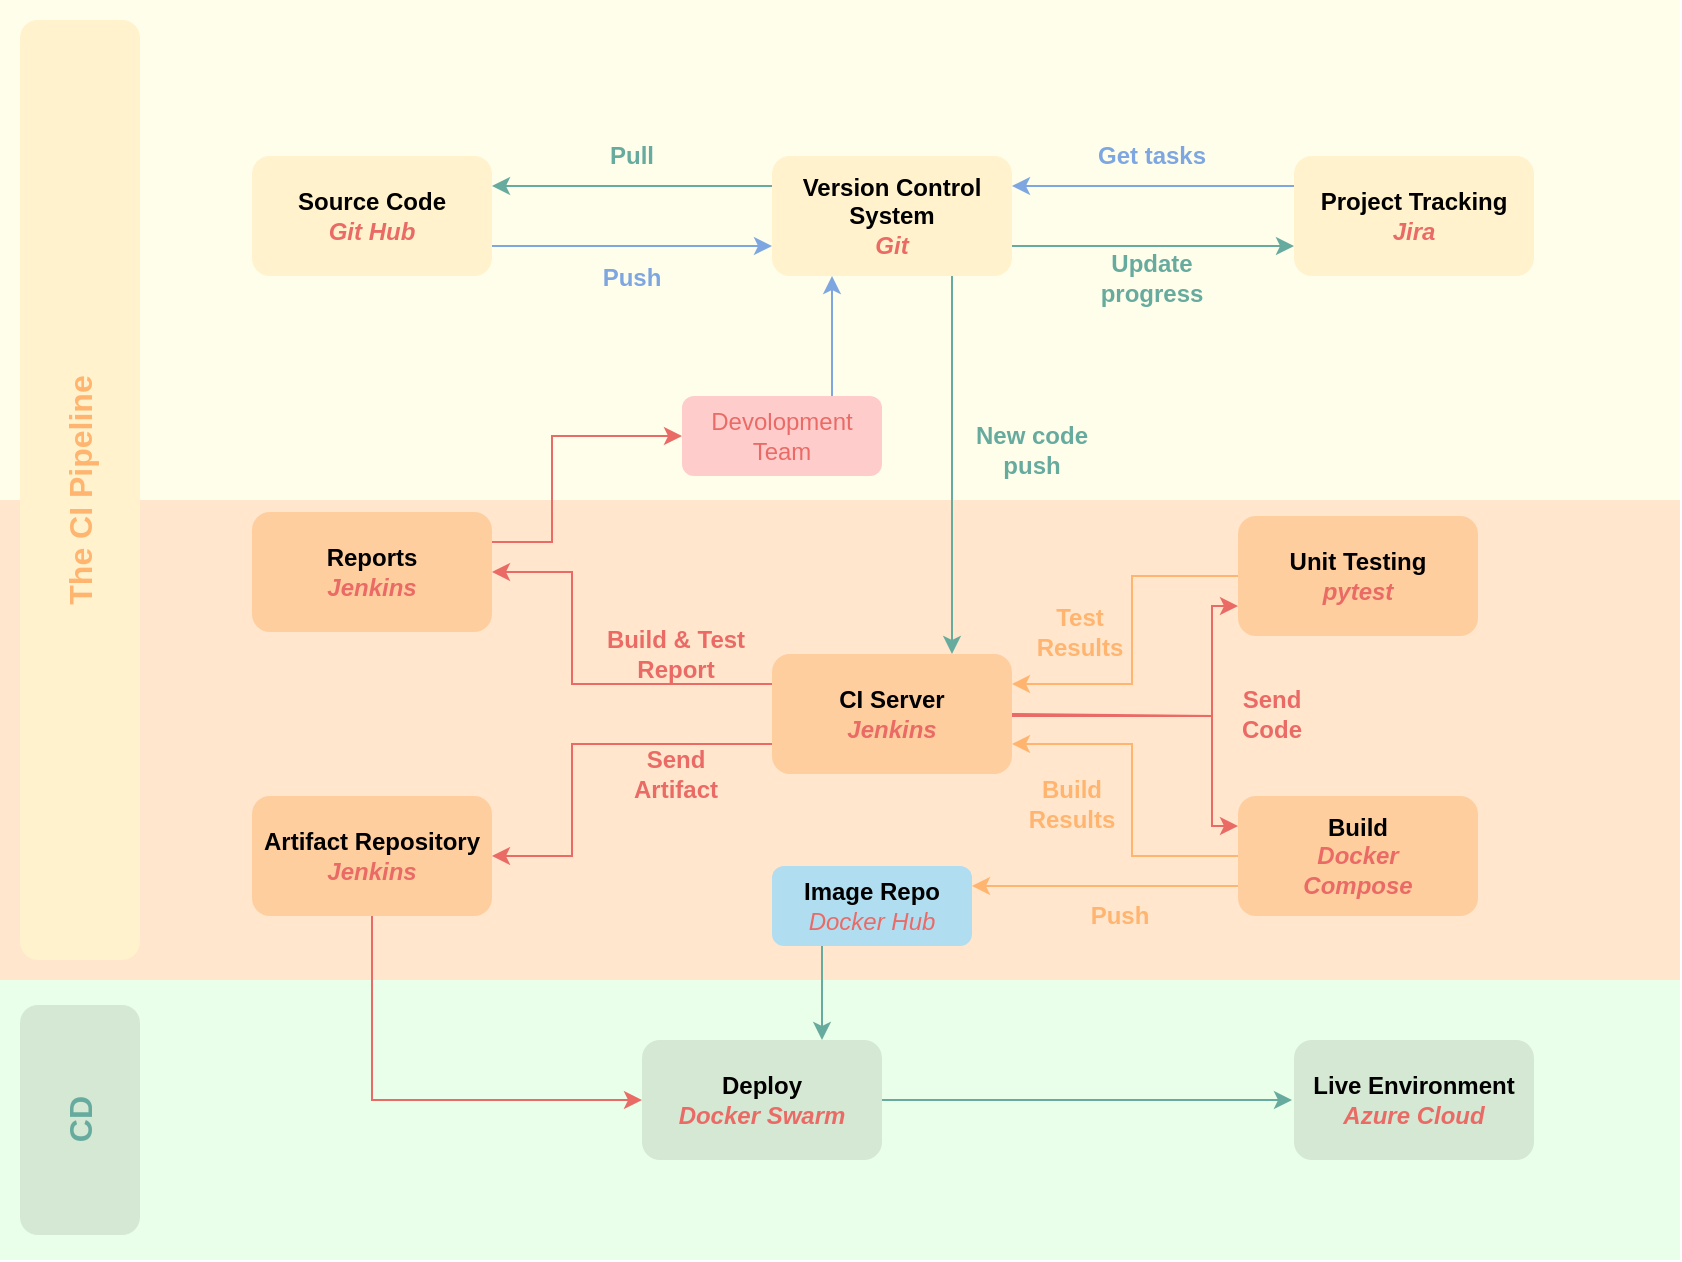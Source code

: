 <mxfile version="17.1.0" type="github">
  <diagram id="9ogNmpKNI95pXMgAAAxJ" name="Page-1">
    <mxGraphModel dx="782" dy="394" grid="1" gridSize="10" guides="1" tooltips="1" connect="1" arrows="1" fold="1" page="1" pageScale="1" pageWidth="827" pageHeight="1169" math="0" shadow="0">
      <root>
        <mxCell id="0" />
        <mxCell id="1" parent="0" />
        <mxCell id="Nn06ZeBDF_E19uqjdcnl-84" value="" style="rounded=0;whiteSpace=wrap;html=1;fillColor=#EAFFE9;strokeColor=none;" parent="1" vertex="1">
          <mxGeometry y="490" width="840" height="140" as="geometry" />
        </mxCell>
        <mxCell id="Nn06ZeBDF_E19uqjdcnl-83" value="" style="rounded=0;whiteSpace=wrap;html=1;fillColor=#FFE6CC;strokeColor=none;" parent="1" vertex="1">
          <mxGeometry y="250" width="840" height="240" as="geometry" />
        </mxCell>
        <mxCell id="Nn06ZeBDF_E19uqjdcnl-82" value="" style="rounded=0;whiteSpace=wrap;html=1;fontColor=#EA6B66;fillColor=#FFFEEB;strokeColor=none;" parent="1" vertex="1">
          <mxGeometry width="840" height="250" as="geometry" />
        </mxCell>
        <mxCell id="Nn06ZeBDF_E19uqjdcnl-1" value="&lt;b&gt;Version Control System&lt;br&gt;&lt;i&gt;&lt;font color=&quot;#ea6b66&quot;&gt;Git&lt;/font&gt;&lt;/i&gt;&lt;/b&gt;" style="rounded=1;whiteSpace=wrap;html=1;fillColor=#fff2cc;strokeColor=none;" parent="1" vertex="1">
          <mxGeometry x="386" y="78" width="120" height="60" as="geometry" />
        </mxCell>
        <mxCell id="Nn06ZeBDF_E19uqjdcnl-5" value="&lt;b&gt;Source Code&lt;br&gt;&lt;i&gt;&lt;font color=&quot;#ea6b66&quot;&gt;Git Hub&lt;/font&gt;&lt;/i&gt;&lt;/b&gt;" style="rounded=1;whiteSpace=wrap;html=1;fillColor=#fff2cc;strokeColor=none;" parent="1" vertex="1">
          <mxGeometry x="126" y="78" width="120" height="60" as="geometry" />
        </mxCell>
        <mxCell id="Nn06ZeBDF_E19uqjdcnl-6" value="&lt;b&gt;Project Tracking&lt;br&gt;&lt;i&gt;&lt;font color=&quot;#ea6b66&quot;&gt;Jira&lt;/font&gt;&lt;/i&gt;&lt;/b&gt;" style="rounded=1;whiteSpace=wrap;html=1;fillColor=#fff2cc;strokeColor=none;" parent="1" vertex="1">
          <mxGeometry x="647" y="78" width="120" height="60" as="geometry" />
        </mxCell>
        <mxCell id="Nn06ZeBDF_E19uqjdcnl-10" value="" style="shape=image;verticalLabelPosition=bottom;labelBackgroundColor=default;verticalAlign=top;aspect=fixed;imageAspect=0;image=https://wac-cdn-2.atlassian.com/image/upload/f_auto,q_auto/dam/jcr:b544631f-b225-441b-9e05-57b7fd0d495b/Jira%20Software@2x-icon-blue.png;" parent="1" vertex="1">
          <mxGeometry x="737" y="107.18" width="40" height="41.63" as="geometry" />
        </mxCell>
        <mxCell id="Nn06ZeBDF_E19uqjdcnl-13" value="" style="endArrow=classic;html=1;rounded=0;fontColor=#EA6B66;entryX=0;entryY=0.75;entryDx=0;entryDy=0;exitX=1;exitY=0.75;exitDx=0;exitDy=0;strokeColor=#7EA6E0;" parent="1" source="Nn06ZeBDF_E19uqjdcnl-5" target="Nn06ZeBDF_E19uqjdcnl-1" edge="1">
          <mxGeometry width="50" height="50" relative="1" as="geometry">
            <mxPoint x="246" y="98" as="sourcePoint" />
            <mxPoint x="296" y="48" as="targetPoint" />
          </mxGeometry>
        </mxCell>
        <mxCell id="Nn06ZeBDF_E19uqjdcnl-14" value="" style="endArrow=classic;html=1;rounded=0;fontColor=#EA6B66;entryX=0;entryY=0.75;entryDx=0;entryDy=0;exitX=1;exitY=0.75;exitDx=0;exitDy=0;strokeColor=#67AB9F;" parent="1" source="Nn06ZeBDF_E19uqjdcnl-1" target="Nn06ZeBDF_E19uqjdcnl-6" edge="1">
          <mxGeometry width="50" height="50" relative="1" as="geometry">
            <mxPoint x="516" y="123" as="sourcePoint" />
            <mxPoint x="646" y="88" as="targetPoint" />
          </mxGeometry>
        </mxCell>
        <mxCell id="Nn06ZeBDF_E19uqjdcnl-4" value="" style="shape=image;verticalLabelPosition=bottom;labelBackgroundColor=default;verticalAlign=top;aspect=fixed;imageAspect=0;image=http://assets.stickpng.com/images/5847f981cef1014c0b5e48be.png;" parent="1" vertex="1">
          <mxGeometry x="473" y="108" width="40" height="40" as="geometry" />
        </mxCell>
        <mxCell id="Nn06ZeBDF_E19uqjdcnl-15" value="" style="endArrow=classic;html=1;rounded=0;fontColor=#EA6B66;exitX=0;exitY=0.25;exitDx=0;exitDy=0;entryX=1;entryY=0.25;entryDx=0;entryDy=0;strokeColor=#67AB9F;" parent="1" source="Nn06ZeBDF_E19uqjdcnl-1" target="Nn06ZeBDF_E19uqjdcnl-5" edge="1">
          <mxGeometry width="50" height="50" relative="1" as="geometry">
            <mxPoint x="426" y="238" as="sourcePoint" />
            <mxPoint x="476" y="188" as="targetPoint" />
          </mxGeometry>
        </mxCell>
        <mxCell id="Nn06ZeBDF_E19uqjdcnl-16" value="" style="endArrow=classic;html=1;rounded=0;fontColor=#EA6B66;exitX=0;exitY=0.25;exitDx=0;exitDy=0;entryX=1;entryY=0.25;entryDx=0;entryDy=0;strokeColor=#7EA6E0;" parent="1" source="Nn06ZeBDF_E19uqjdcnl-6" target="Nn06ZeBDF_E19uqjdcnl-1" edge="1">
          <mxGeometry width="50" height="50" relative="1" as="geometry">
            <mxPoint x="426" y="238" as="sourcePoint" />
            <mxPoint x="476" y="188" as="targetPoint" />
          </mxGeometry>
        </mxCell>
        <mxCell id="Nn06ZeBDF_E19uqjdcnl-17" value="&lt;font color=&quot;#67ab9f&quot;&gt;&lt;b&gt;Pull&lt;/b&gt;&lt;/font&gt;" style="text;html=1;strokeColor=none;fillColor=none;align=center;verticalAlign=middle;whiteSpace=wrap;rounded=0;fontColor=#EA6B66;" parent="1" vertex="1">
          <mxGeometry x="286" y="63" width="60" height="30" as="geometry" />
        </mxCell>
        <mxCell id="Nn06ZeBDF_E19uqjdcnl-21" value="&lt;b&gt;&lt;font color=&quot;#7ea6e0&quot;&gt;Push&lt;/font&gt;&lt;/b&gt;" style="text;html=1;strokeColor=none;fillColor=none;align=center;verticalAlign=middle;whiteSpace=wrap;rounded=0;fontColor=#EA6B66;" parent="1" vertex="1">
          <mxGeometry x="286" y="124" width="60" height="30" as="geometry" />
        </mxCell>
        <mxCell id="Nn06ZeBDF_E19uqjdcnl-7" value="" style="shape=image;verticalLabelPosition=bottom;labelBackgroundColor=default;verticalAlign=top;aspect=fixed;imageAspect=0;image=https://upload.wikimedia.org/wikipedia/commons/thumb/9/91/Octicons-mark-github.svg/2048px-Octicons-mark-github.svg.png;" parent="1" vertex="1">
          <mxGeometry x="214" y="108" width="40" height="40" as="geometry" />
        </mxCell>
        <mxCell id="Nn06ZeBDF_E19uqjdcnl-22" value="&lt;b&gt;&lt;font color=&quot;#7ea6e0&quot;&gt;Get tasks&lt;/font&gt;&lt;/b&gt;" style="text;html=1;strokeColor=none;fillColor=none;align=center;verticalAlign=middle;whiteSpace=wrap;rounded=0;fontColor=#EA6B66;" parent="1" vertex="1">
          <mxGeometry x="546" y="63" width="60" height="30" as="geometry" />
        </mxCell>
        <mxCell id="Nn06ZeBDF_E19uqjdcnl-23" value="&lt;font color=&quot;#67ab9f&quot;&gt;&lt;b&gt;Update progress&lt;/b&gt;&lt;/font&gt;" style="text;html=1;strokeColor=none;fillColor=none;align=center;verticalAlign=middle;whiteSpace=wrap;rounded=0;fontColor=#EA6B66;" parent="1" vertex="1">
          <mxGeometry x="546" y="124" width="60" height="30" as="geometry" />
        </mxCell>
        <mxCell id="Nn06ZeBDF_E19uqjdcnl-24" value="&lt;b&gt;CI Server&lt;br&gt;&lt;font color=&quot;#ea6b66&quot;&gt;&lt;i&gt;Jenkins&lt;/i&gt;&lt;/font&gt;&lt;br&gt;&lt;/b&gt;" style="rounded=1;whiteSpace=wrap;html=1;fillColor=#FFCE9F;strokeColor=none;" parent="1" vertex="1">
          <mxGeometry x="386" y="327" width="120" height="60" as="geometry" />
        </mxCell>
        <mxCell id="Nn06ZeBDF_E19uqjdcnl-27" value="" style="endArrow=classic;html=1;rounded=0;fontColor=#7EA6E0;strokeColor=#67AB9F;exitX=0.75;exitY=1;exitDx=0;exitDy=0;entryX=0.75;entryY=0;entryDx=0;entryDy=0;" parent="1" source="Nn06ZeBDF_E19uqjdcnl-1" target="Nn06ZeBDF_E19uqjdcnl-24" edge="1">
          <mxGeometry width="50" height="50" relative="1" as="geometry">
            <mxPoint x="426" y="260" as="sourcePoint" />
            <mxPoint x="476" y="210" as="targetPoint" />
          </mxGeometry>
        </mxCell>
        <mxCell id="Nn06ZeBDF_E19uqjdcnl-28" value="&lt;b&gt;Unit Testing&lt;br&gt;&lt;font color=&quot;#ea6b66&quot;&gt;&lt;i&gt;pytest&lt;/i&gt;&lt;/font&gt;&lt;br&gt;&lt;/b&gt;" style="rounded=1;whiteSpace=wrap;html=1;fillColor=#FFCE9F;strokeColor=none;" parent="1" vertex="1">
          <mxGeometry x="619" y="258" width="120" height="60" as="geometry" />
        </mxCell>
        <mxCell id="Nn06ZeBDF_E19uqjdcnl-29" value="&lt;b&gt;Build&lt;br&gt;&lt;font color=&quot;#ea6b66&quot;&gt;&lt;i&gt;Docker &lt;br&gt;Compose&lt;/i&gt;&lt;/font&gt;&lt;br&gt;&lt;/b&gt;" style="rounded=1;whiteSpace=wrap;html=1;fillColor=#FFCE9F;strokeColor=none;" parent="1" vertex="1">
          <mxGeometry x="619" y="398" width="120" height="60" as="geometry" />
        </mxCell>
        <mxCell id="Nn06ZeBDF_E19uqjdcnl-33" value="" style="shape=image;verticalLabelPosition=bottom;labelBackgroundColor=default;verticalAlign=top;aspect=fixed;imageAspect=0;image=https://res.cloudinary.com/practicaldev/image/fetch/s--i7Xi1ubv--/c_imagga_scale,f_auto,fl_progressive,h_900,q_auto,w_1600/https://dev-to-uploads.s3.amazonaws.com/i/ls1nn7bpt6xfxtm6vbam.png;clipPath=inset(10.95% 16% 48.22% 62.67%);" parent="1" vertex="1">
          <mxGeometry x="710" y="288" width="40" height="43.13" as="geometry" />
        </mxCell>
        <mxCell id="Nn06ZeBDF_E19uqjdcnl-35" value="" style="shape=image;verticalLabelPosition=bottom;labelBackgroundColor=default;verticalAlign=top;aspect=fixed;imageAspect=0;image=https://www.docker.com/blog/wp-content/uploads/2020/02/Compose.png;" parent="1" vertex="1">
          <mxGeometry x="710" y="428" width="40" height="43.8" as="geometry" />
        </mxCell>
        <mxCell id="Nn06ZeBDF_E19uqjdcnl-39" value="&lt;font color=&quot;#67ab9f&quot;&gt;&lt;b&gt;New code&lt;br&gt;push&lt;br&gt;&lt;/b&gt;&lt;/font&gt;" style="text;html=1;strokeColor=none;fillColor=none;align=center;verticalAlign=middle;whiteSpace=wrap;rounded=0;fontColor=#EA6B66;" parent="1" vertex="1">
          <mxGeometry x="486" y="210" width="60" height="30" as="geometry" />
        </mxCell>
        <mxCell id="Nn06ZeBDF_E19uqjdcnl-25" value="" style="shape=image;verticalLabelPosition=bottom;labelBackgroundColor=default;verticalAlign=top;aspect=fixed;imageAspect=0;image=https://upload.wikimedia.org/wikipedia/commons/thumb/e/e9/Jenkins_logo.svg/1200px-Jenkins_logo.svg.png;" parent="1" vertex="1">
          <mxGeometry x="469.75" y="352" width="36.25" height="50" as="geometry" />
        </mxCell>
        <mxCell id="Nn06ZeBDF_E19uqjdcnl-54" value="&lt;b&gt;Artifact Repository&lt;br&gt;&lt;font color=&quot;#ea6b66&quot;&gt;&lt;i&gt;Jenkins&lt;/i&gt;&lt;/font&gt;&lt;br&gt;&lt;/b&gt;" style="rounded=1;whiteSpace=wrap;html=1;fillColor=#FFCE9F;strokeColor=none;" parent="1" vertex="1">
          <mxGeometry x="126" y="398" width="120" height="60" as="geometry" />
        </mxCell>
        <mxCell id="Nn06ZeBDF_E19uqjdcnl-55" value="&lt;b&gt;Reports&lt;br&gt;&lt;font color=&quot;#ea6b66&quot;&gt;&lt;i&gt;Jenkins&lt;/i&gt;&lt;/font&gt;&lt;br&gt;&lt;/b&gt;" style="rounded=1;whiteSpace=wrap;html=1;fillColor=#FFCE9F;strokeColor=none;" parent="1" vertex="1">
          <mxGeometry x="126" y="256" width="120" height="60" as="geometry" />
        </mxCell>
        <mxCell id="Nn06ZeBDF_E19uqjdcnl-57" value="" style="endArrow=classic;html=1;rounded=0;fontColor=#EA6B66;strokeColor=#EA6B66;exitX=0;exitY=0.25;exitDx=0;exitDy=0;entryX=1;entryY=0.5;entryDx=0;entryDy=0;" parent="1" source="Nn06ZeBDF_E19uqjdcnl-24" target="Nn06ZeBDF_E19uqjdcnl-55" edge="1">
          <mxGeometry width="50" height="50" relative="1" as="geometry">
            <mxPoint x="386" y="378" as="sourcePoint" />
            <mxPoint x="266" y="308" as="targetPoint" />
            <Array as="points">
              <mxPoint x="286" y="342" />
              <mxPoint x="286" y="286" />
            </Array>
          </mxGeometry>
        </mxCell>
        <mxCell id="Nn06ZeBDF_E19uqjdcnl-59" value="" style="endArrow=classic;html=1;rounded=0;fontColor=#EA6B66;strokeColor=#FFB570;entryX=1;entryY=0.75;entryDx=0;entryDy=0;exitX=0;exitY=0.5;exitDx=0;exitDy=0;" parent="1" target="Nn06ZeBDF_E19uqjdcnl-24" edge="1" source="Nn06ZeBDF_E19uqjdcnl-29">
          <mxGeometry width="50" height="50" relative="1" as="geometry">
            <mxPoint x="620" y="428" as="sourcePoint" />
            <mxPoint x="506" y="378" as="targetPoint" />
            <Array as="points">
              <mxPoint x="566" y="428" />
              <mxPoint x="566" y="372" />
            </Array>
          </mxGeometry>
        </mxCell>
        <mxCell id="Nn06ZeBDF_E19uqjdcnl-60" value="" style="endArrow=classic;html=1;rounded=0;fontColor=#EA6B66;strokeColor=#EA6B66;exitX=1;exitY=0.5;exitDx=0;exitDy=0;entryX=0;entryY=0.25;entryDx=0;entryDy=0;" parent="1" source="Nn06ZeBDF_E19uqjdcnl-24" edge="1" target="Nn06ZeBDF_E19uqjdcnl-29">
          <mxGeometry width="50" height="50" relative="1" as="geometry">
            <mxPoint x="506" y="351" as="sourcePoint" />
            <mxPoint x="630" y="413" as="targetPoint" />
            <Array as="points">
              <mxPoint x="606" y="358" />
              <mxPoint x="606" y="413" />
            </Array>
          </mxGeometry>
        </mxCell>
        <mxCell id="Nn06ZeBDF_E19uqjdcnl-61" value="" style="endArrow=classic;html=1;rounded=0;fontColor=#EA6B66;strokeColor=#EA6B66;entryX=0;entryY=0.75;entryDx=0;entryDy=0;" parent="1" target="Nn06ZeBDF_E19uqjdcnl-28" edge="1">
          <mxGeometry width="50" height="50" relative="1" as="geometry">
            <mxPoint x="506" y="358" as="sourcePoint" />
            <mxPoint x="436" y="328" as="targetPoint" />
            <Array as="points">
              <mxPoint x="606" y="358" />
              <mxPoint x="606" y="303" />
            </Array>
          </mxGeometry>
        </mxCell>
        <mxCell id="Nn06ZeBDF_E19uqjdcnl-62" value="" style="endArrow=classic;html=1;rounded=0;fontColor=#EA6B66;strokeColor=#FFB570;exitX=0;exitY=0.5;exitDx=0;exitDy=0;entryX=1;entryY=0.25;entryDx=0;entryDy=0;" parent="1" source="Nn06ZeBDF_E19uqjdcnl-28" target="Nn06ZeBDF_E19uqjdcnl-24" edge="1">
          <mxGeometry width="50" height="50" relative="1" as="geometry">
            <mxPoint x="386" y="378" as="sourcePoint" />
            <mxPoint x="436" y="328" as="targetPoint" />
            <Array as="points">
              <mxPoint x="566" y="288" />
              <mxPoint x="566" y="342" />
            </Array>
          </mxGeometry>
        </mxCell>
        <mxCell id="Nn06ZeBDF_E19uqjdcnl-63" value="" style="endArrow=classic;html=1;rounded=0;fontColor=#EA6B66;strokeColor=#EA6B66;exitX=0;exitY=0.75;exitDx=0;exitDy=0;entryX=1;entryY=0.5;entryDx=0;entryDy=0;" parent="1" source="Nn06ZeBDF_E19uqjdcnl-24" target="Nn06ZeBDF_E19uqjdcnl-54" edge="1">
          <mxGeometry width="50" height="50" relative="1" as="geometry">
            <mxPoint x="386" y="378" as="sourcePoint" />
            <mxPoint x="436" y="328" as="targetPoint" />
            <Array as="points">
              <mxPoint x="286" y="372" />
              <mxPoint x="286" y="428" />
            </Array>
          </mxGeometry>
        </mxCell>
        <mxCell id="Nn06ZeBDF_E19uqjdcnl-64" value="&lt;b&gt;Send&lt;br&gt;Code&lt;br&gt;&lt;/b&gt;" style="text;html=1;strokeColor=none;fillColor=none;align=center;verticalAlign=middle;whiteSpace=wrap;rounded=0;fontColor=#EA6B66;" parent="1" vertex="1">
          <mxGeometry x="606" y="342" width="60" height="30" as="geometry" />
        </mxCell>
        <mxCell id="Nn06ZeBDF_E19uqjdcnl-65" value="&lt;b&gt;&lt;font color=&quot;#ffb570&quot;&gt;Test&lt;br&gt;Results&lt;/font&gt;&lt;br&gt;&lt;/b&gt;" style="text;html=1;strokeColor=none;fillColor=none;align=center;verticalAlign=middle;whiteSpace=wrap;rounded=0;fontColor=#EA6B66;" parent="1" vertex="1">
          <mxGeometry x="509.75" y="301.13" width="60" height="30" as="geometry" />
        </mxCell>
        <mxCell id="Nn06ZeBDF_E19uqjdcnl-66" value="&lt;b&gt;&lt;font color=&quot;#ffb570&quot;&gt;Build&lt;br&gt;Results&lt;/font&gt;&lt;br&gt;&lt;/b&gt;" style="text;html=1;strokeColor=none;fillColor=none;align=center;verticalAlign=middle;whiteSpace=wrap;rounded=0;fontColor=#EA6B66;" parent="1" vertex="1">
          <mxGeometry x="506" y="387" width="60" height="30" as="geometry" />
        </mxCell>
        <mxCell id="Nn06ZeBDF_E19uqjdcnl-67" value="&lt;b&gt;Build &amp;amp; Test&lt;br&gt;Report&lt;br&gt;&lt;/b&gt;" style="text;html=1;strokeColor=none;fillColor=none;align=center;verticalAlign=middle;whiteSpace=wrap;rounded=0;fontColor=#EA6B66;" parent="1" vertex="1">
          <mxGeometry x="293" y="312" width="90" height="30" as="geometry" />
        </mxCell>
        <mxCell id="Nn06ZeBDF_E19uqjdcnl-68" value="&lt;b&gt;Send&lt;br&gt;Artifact&lt;br&gt;&lt;/b&gt;" style="text;html=1;strokeColor=none;fillColor=none;align=center;verticalAlign=middle;whiteSpace=wrap;rounded=0;fontColor=#EA6B66;" parent="1" vertex="1">
          <mxGeometry x="293" y="372" width="90" height="30" as="geometry" />
        </mxCell>
        <mxCell id="Nn06ZeBDF_E19uqjdcnl-71" value="" style="endArrow=classic;html=1;rounded=0;fontColor=#FFB570;strokeColor=#EA6B66;entryX=0;entryY=0.5;entryDx=0;entryDy=0;exitX=1;exitY=0.25;exitDx=0;exitDy=0;" parent="1" source="Nn06ZeBDF_E19uqjdcnl-55" target="Nn06ZeBDF_E19uqjdcnl-70" edge="1">
          <mxGeometry width="50" height="50" relative="1" as="geometry">
            <mxPoint x="276" y="250" as="sourcePoint" />
            <mxPoint x="436" y="310" as="targetPoint" />
            <Array as="points">
              <mxPoint x="276" y="271" />
              <mxPoint x="276" y="218" />
            </Array>
          </mxGeometry>
        </mxCell>
        <mxCell id="Nn06ZeBDF_E19uqjdcnl-72" value="" style="endArrow=classic;html=1;rounded=0;fontColor=#FFB570;strokeColor=#7EA6E0;entryX=0.25;entryY=1;entryDx=0;entryDy=0;exitX=0.75;exitY=0;exitDx=0;exitDy=0;" parent="1" source="Nn06ZeBDF_E19uqjdcnl-70" target="Nn06ZeBDF_E19uqjdcnl-1" edge="1">
          <mxGeometry width="50" height="50" relative="1" as="geometry">
            <mxPoint x="416" y="240" as="sourcePoint" />
            <mxPoint x="436" y="210" as="targetPoint" />
          </mxGeometry>
        </mxCell>
        <mxCell id="Nn06ZeBDF_E19uqjdcnl-70" value="&lt;font color=&quot;#ea6b66&quot;&gt;Devolopment &lt;br&gt;Team&lt;/font&gt;" style="rounded=1;whiteSpace=wrap;html=1;fillColor=#FFCCCC;strokeColor=none;" parent="1" vertex="1">
          <mxGeometry x="341" y="198" width="100" height="40" as="geometry" />
        </mxCell>
        <mxCell id="Nn06ZeBDF_E19uqjdcnl-73" value="&lt;b&gt;Deploy&lt;br&gt;&lt;i&gt;&lt;font color=&quot;#ea6b66&quot;&gt;Docker Swarm&lt;/font&gt;&lt;/i&gt;&lt;br&gt;&lt;/b&gt;" style="rounded=1;whiteSpace=wrap;html=1;fillColor=#D5E8D4;strokeColor=none;" parent="1" vertex="1">
          <mxGeometry x="321" y="520" width="120" height="60" as="geometry" />
        </mxCell>
        <mxCell id="Nn06ZeBDF_E19uqjdcnl-74" value="" style="endArrow=classic;html=1;rounded=0;fontColor=#EA6B66;strokeColor=#EA6B66;exitX=0.5;exitY=1;exitDx=0;exitDy=0;entryX=0;entryY=0.5;entryDx=0;entryDy=0;" parent="1" source="Nn06ZeBDF_E19uqjdcnl-54" target="Nn06ZeBDF_E19uqjdcnl-73" edge="1">
          <mxGeometry width="50" height="50" relative="1" as="geometry">
            <mxPoint x="386" y="560" as="sourcePoint" />
            <mxPoint x="436" y="510" as="targetPoint" />
            <Array as="points">
              <mxPoint x="186" y="550" />
            </Array>
          </mxGeometry>
        </mxCell>
        <mxCell id="Nn06ZeBDF_E19uqjdcnl-75" value="" style="shape=image;verticalLabelPosition=bottom;labelBackgroundColor=default;verticalAlign=top;aspect=fixed;imageAspect=0;image=https://upload.wikimedia.org/wikipedia/commons/thumb/e/e9/Jenkins_logo.svg/1200px-Jenkins_logo.svg.png;" parent="1" vertex="1">
          <mxGeometry x="167.88" y="530" width="36.25" height="50" as="geometry" />
        </mxCell>
        <mxCell id="Nn06ZeBDF_E19uqjdcnl-77" value="" style="shape=image;verticalLabelPosition=bottom;labelBackgroundColor=default;verticalAlign=top;aspect=fixed;imageAspect=0;image=https://raw.githubusercontent.com/docker-library/docs/471fa6e4cb58062ccbf91afc111980f9c7004981/swarm/logo.png;" parent="1" vertex="1">
          <mxGeometry x="415" y="554" width="48.08" height="40" as="geometry" />
        </mxCell>
        <mxCell id="Nn06ZeBDF_E19uqjdcnl-79" value="&lt;b&gt;Live Environment&lt;br&gt;&lt;font color=&quot;#ea6b66&quot;&gt;&lt;i&gt;Azure Cloud&lt;/i&gt;&lt;/font&gt;&lt;br&gt;&lt;/b&gt;" style="rounded=1;whiteSpace=wrap;html=1;fillColor=#D5E8D4;strokeColor=none;" parent="1" vertex="1">
          <mxGeometry x="647" y="520" width="120" height="60" as="geometry" />
        </mxCell>
        <mxCell id="Nn06ZeBDF_E19uqjdcnl-80" value="" style="shape=image;verticalLabelPosition=bottom;labelBackgroundColor=default;verticalAlign=top;aspect=fixed;imageAspect=0;image=https://logos-world.net/wp-content/uploads/2021/05/Azure-Logo-700x394.png;" parent="1" vertex="1">
          <mxGeometry x="721.51" y="554" width="70.99" height="40" as="geometry" />
        </mxCell>
        <mxCell id="Nn06ZeBDF_E19uqjdcnl-81" value="" style="endArrow=classic;html=1;rounded=0;fontColor=#EA6B66;strokeColor=#67AB9F;exitX=1;exitY=0.5;exitDx=0;exitDy=0;" parent="1" source="Nn06ZeBDF_E19uqjdcnl-73" edge="1">
          <mxGeometry width="50" height="50" relative="1" as="geometry">
            <mxPoint x="416" y="460" as="sourcePoint" />
            <mxPoint x="646" y="550" as="targetPoint" />
          </mxGeometry>
        </mxCell>
        <mxCell id="kEdnQUo0eRYwjTfytwZf-2" value="&lt;b&gt;&lt;font style=&quot;font-size: 16px&quot; color=&quot;#ffb570&quot;&gt;The CI Pipeline&lt;/font&gt;&lt;/b&gt;" style="rounded=1;whiteSpace=wrap;html=1;fillColor=#fff2cc;strokeColor=none;rotation=-90;" vertex="1" parent="1">
          <mxGeometry x="-195" y="215" width="470" height="60" as="geometry" />
        </mxCell>
        <mxCell id="kEdnQUo0eRYwjTfytwZf-4" value="&lt;b style=&quot;font-size: 16px&quot;&gt;&lt;font color=&quot;#67ab9f&quot;&gt;CD&lt;/font&gt;&lt;br&gt;&lt;/b&gt;" style="rounded=1;whiteSpace=wrap;html=1;fillColor=#D5E8D4;strokeColor=none;rotation=-90;" vertex="1" parent="1">
          <mxGeometry x="-17.5" y="530" width="115" height="60" as="geometry" />
        </mxCell>
        <mxCell id="kEdnQUo0eRYwjTfytwZf-6" value="&lt;b&gt;Image Repo&lt;/b&gt;&lt;br&gt;&lt;i&gt;&lt;font color=&quot;#ea6b66&quot;&gt;Docker Hub&lt;/font&gt;&lt;/i&gt;" style="rounded=1;whiteSpace=wrap;html=1;fillColor=#b1ddf0;strokeColor=none;" vertex="1" parent="1">
          <mxGeometry x="386" y="433" width="100" height="40" as="geometry" />
        </mxCell>
        <mxCell id="Nn06ZeBDF_E19uqjdcnl-69" value="" style="shape=image;verticalLabelPosition=bottom;labelBackgroundColor=default;verticalAlign=top;aspect=fixed;imageAspect=0;image=https://about.gitlab.com/images/devops-tools/docker-hub-logo.png;" parent="1" vertex="1">
          <mxGeometry x="469.75" y="453.12" width="40" height="31.88" as="geometry" />
        </mxCell>
        <mxCell id="kEdnQUo0eRYwjTfytwZf-7" value="" style="endArrow=classic;html=1;rounded=0;fontSize=10;fontColor=#EA6B66;strokeColor=#FFB570;exitX=0;exitY=0.75;exitDx=0;exitDy=0;entryX=1;entryY=0.25;entryDx=0;entryDy=0;" edge="1" parent="1" source="Nn06ZeBDF_E19uqjdcnl-29" target="kEdnQUo0eRYwjTfytwZf-6">
          <mxGeometry width="50" height="50" relative="1" as="geometry">
            <mxPoint x="440" y="430" as="sourcePoint" />
            <mxPoint x="500" y="440" as="targetPoint" />
          </mxGeometry>
        </mxCell>
        <mxCell id="kEdnQUo0eRYwjTfytwZf-8" value="&lt;b&gt;&lt;font color=&quot;#ffb570&quot;&gt;Push&lt;/font&gt;&lt;br&gt;&lt;/b&gt;" style="text;html=1;strokeColor=none;fillColor=none;align=center;verticalAlign=middle;whiteSpace=wrap;rounded=0;fontColor=#EA6B66;" vertex="1" parent="1">
          <mxGeometry x="530" y="443" width="60" height="30" as="geometry" />
        </mxCell>
        <mxCell id="kEdnQUo0eRYwjTfytwZf-9" value="" style="endArrow=classic;html=1;rounded=0;fontSize=10;fontColor=#EA6B66;strokeColor=#67AB9F;exitX=0.25;exitY=1;exitDx=0;exitDy=0;entryX=0.75;entryY=0;entryDx=0;entryDy=0;" edge="1" parent="1" source="kEdnQUo0eRYwjTfytwZf-6" target="Nn06ZeBDF_E19uqjdcnl-73">
          <mxGeometry width="50" height="50" relative="1" as="geometry">
            <mxPoint x="470" y="530" as="sourcePoint" />
            <mxPoint x="520" y="480" as="targetPoint" />
          </mxGeometry>
        </mxCell>
      </root>
    </mxGraphModel>
  </diagram>
</mxfile>
